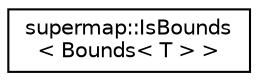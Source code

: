 digraph "Graphical Class Hierarchy"
{
 // LATEX_PDF_SIZE
  edge [fontname="Helvetica",fontsize="10",labelfontname="Helvetica",labelfontsize="10"];
  node [fontname="Helvetica",fontsize="10",shape=record];
  rankdir="LR";
  Node0 [label="supermap::IsBounds\l\< Bounds\< T \> \>",height=0.2,width=0.4,color="black", fillcolor="white", style="filled",URL="$structsupermap_1_1IsBounds_3_01Bounds_3_01T_01_4_01_4.html",tooltip=" "];
}
